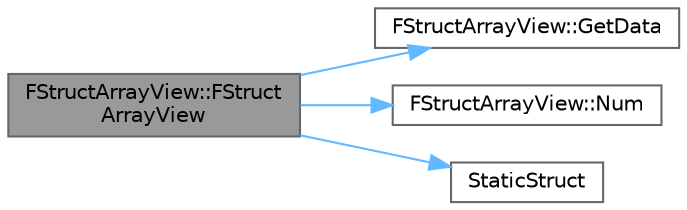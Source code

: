 digraph "FStructArrayView::FStructArrayView"
{
 // INTERACTIVE_SVG=YES
 // LATEX_PDF_SIZE
  bgcolor="transparent";
  edge [fontname=Helvetica,fontsize=10,labelfontname=Helvetica,labelfontsize=10];
  node [fontname=Helvetica,fontsize=10,shape=box,height=0.2,width=0.4];
  rankdir="LR";
  Node1 [id="Node000001",label="FStructArrayView::FStruct\lArrayView",height=0.2,width=0.4,color="gray40", fillcolor="grey60", style="filled", fontcolor="black",tooltip=" "];
  Node1 -> Node2 [id="edge1_Node000001_Node000002",color="steelblue1",style="solid",tooltip=" "];
  Node2 [id="Node000002",label="FStructArrayView::GetData",height=0.2,width=0.4,color="grey40", fillcolor="white", style="filled",URL="$d8/dda/structFStructArrayView.html#ac990e8b243be17a4719aec7c4fe63791",tooltip="Helper function for returning a pointer to the first array element."];
  Node1 -> Node3 [id="edge2_Node000001_Node000003",color="steelblue1",style="solid",tooltip=" "];
  Node3 [id="Node000003",label="FStructArrayView::Num",height=0.2,width=0.4,color="grey40", fillcolor="white", style="filled",URL="$d8/dda/structFStructArrayView.html#a0b92b49dee35dcf69417459595ebf45f",tooltip="Returns number of elements in array."];
  Node1 -> Node4 [id="edge3_Node000001_Node000004",color="steelblue1",style="solid",tooltip=" "];
  Node4 [id="Node000004",label="StaticStruct",height=0.2,width=0.4,color="grey40", fillcolor="white", style="filled",URL="$d0/d3d/ReflectedTypeAccessors_8h.html#a77152d2b0a3db9cd0928387f14527baa",tooltip=" "];
}
